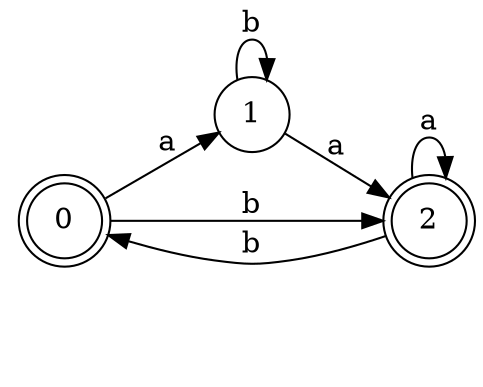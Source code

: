 digraph n3_1 {
__start0 [label="" shape="none"];

rankdir=LR;
size="8,5";

s0 [style="rounded,filled", color="black", fillcolor="white" shape="doublecircle", label="0"];
s1 [style="filled", color="black", fillcolor="white" shape="circle", label="1"];
s2 [style="rounded,filled", color="black", fillcolor="white" shape="doublecircle", label="2"];
s0 -> s1 [label="a"];
s0 -> s2 [label="b"];
s1 -> s2 [label="a"];
s1 -> s1 [label="b"];
s2 -> s2 [label="a"];
s2 -> s0 [label="b"];

}